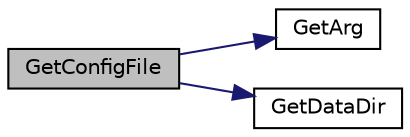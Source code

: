 digraph "GetConfigFile"
{
  edge [fontname="Helvetica",fontsize="10",labelfontname="Helvetica",labelfontsize="10"];
  node [fontname="Helvetica",fontsize="10",shape=record];
  rankdir="LR";
  Node160 [label="GetConfigFile",height=0.2,width=0.4,color="black", fillcolor="grey75", style="filled", fontcolor="black"];
  Node160 -> Node161 [color="midnightblue",fontsize="10",style="solid",fontname="Helvetica"];
  Node161 [label="GetArg",height=0.2,width=0.4,color="black", fillcolor="white", style="filled",URL="$util_8cpp.html#a24f685720bf40370e5bd2a192ad50cd8",tooltip="Return string argument or default value. "];
  Node160 -> Node162 [color="midnightblue",fontsize="10",style="solid",fontname="Helvetica"];
  Node162 [label="GetDataDir",height=0.2,width=0.4,color="black", fillcolor="white", style="filled",URL="$util_8cpp.html#ab83866a054745d4b30a3948a1b44beba"];
}
